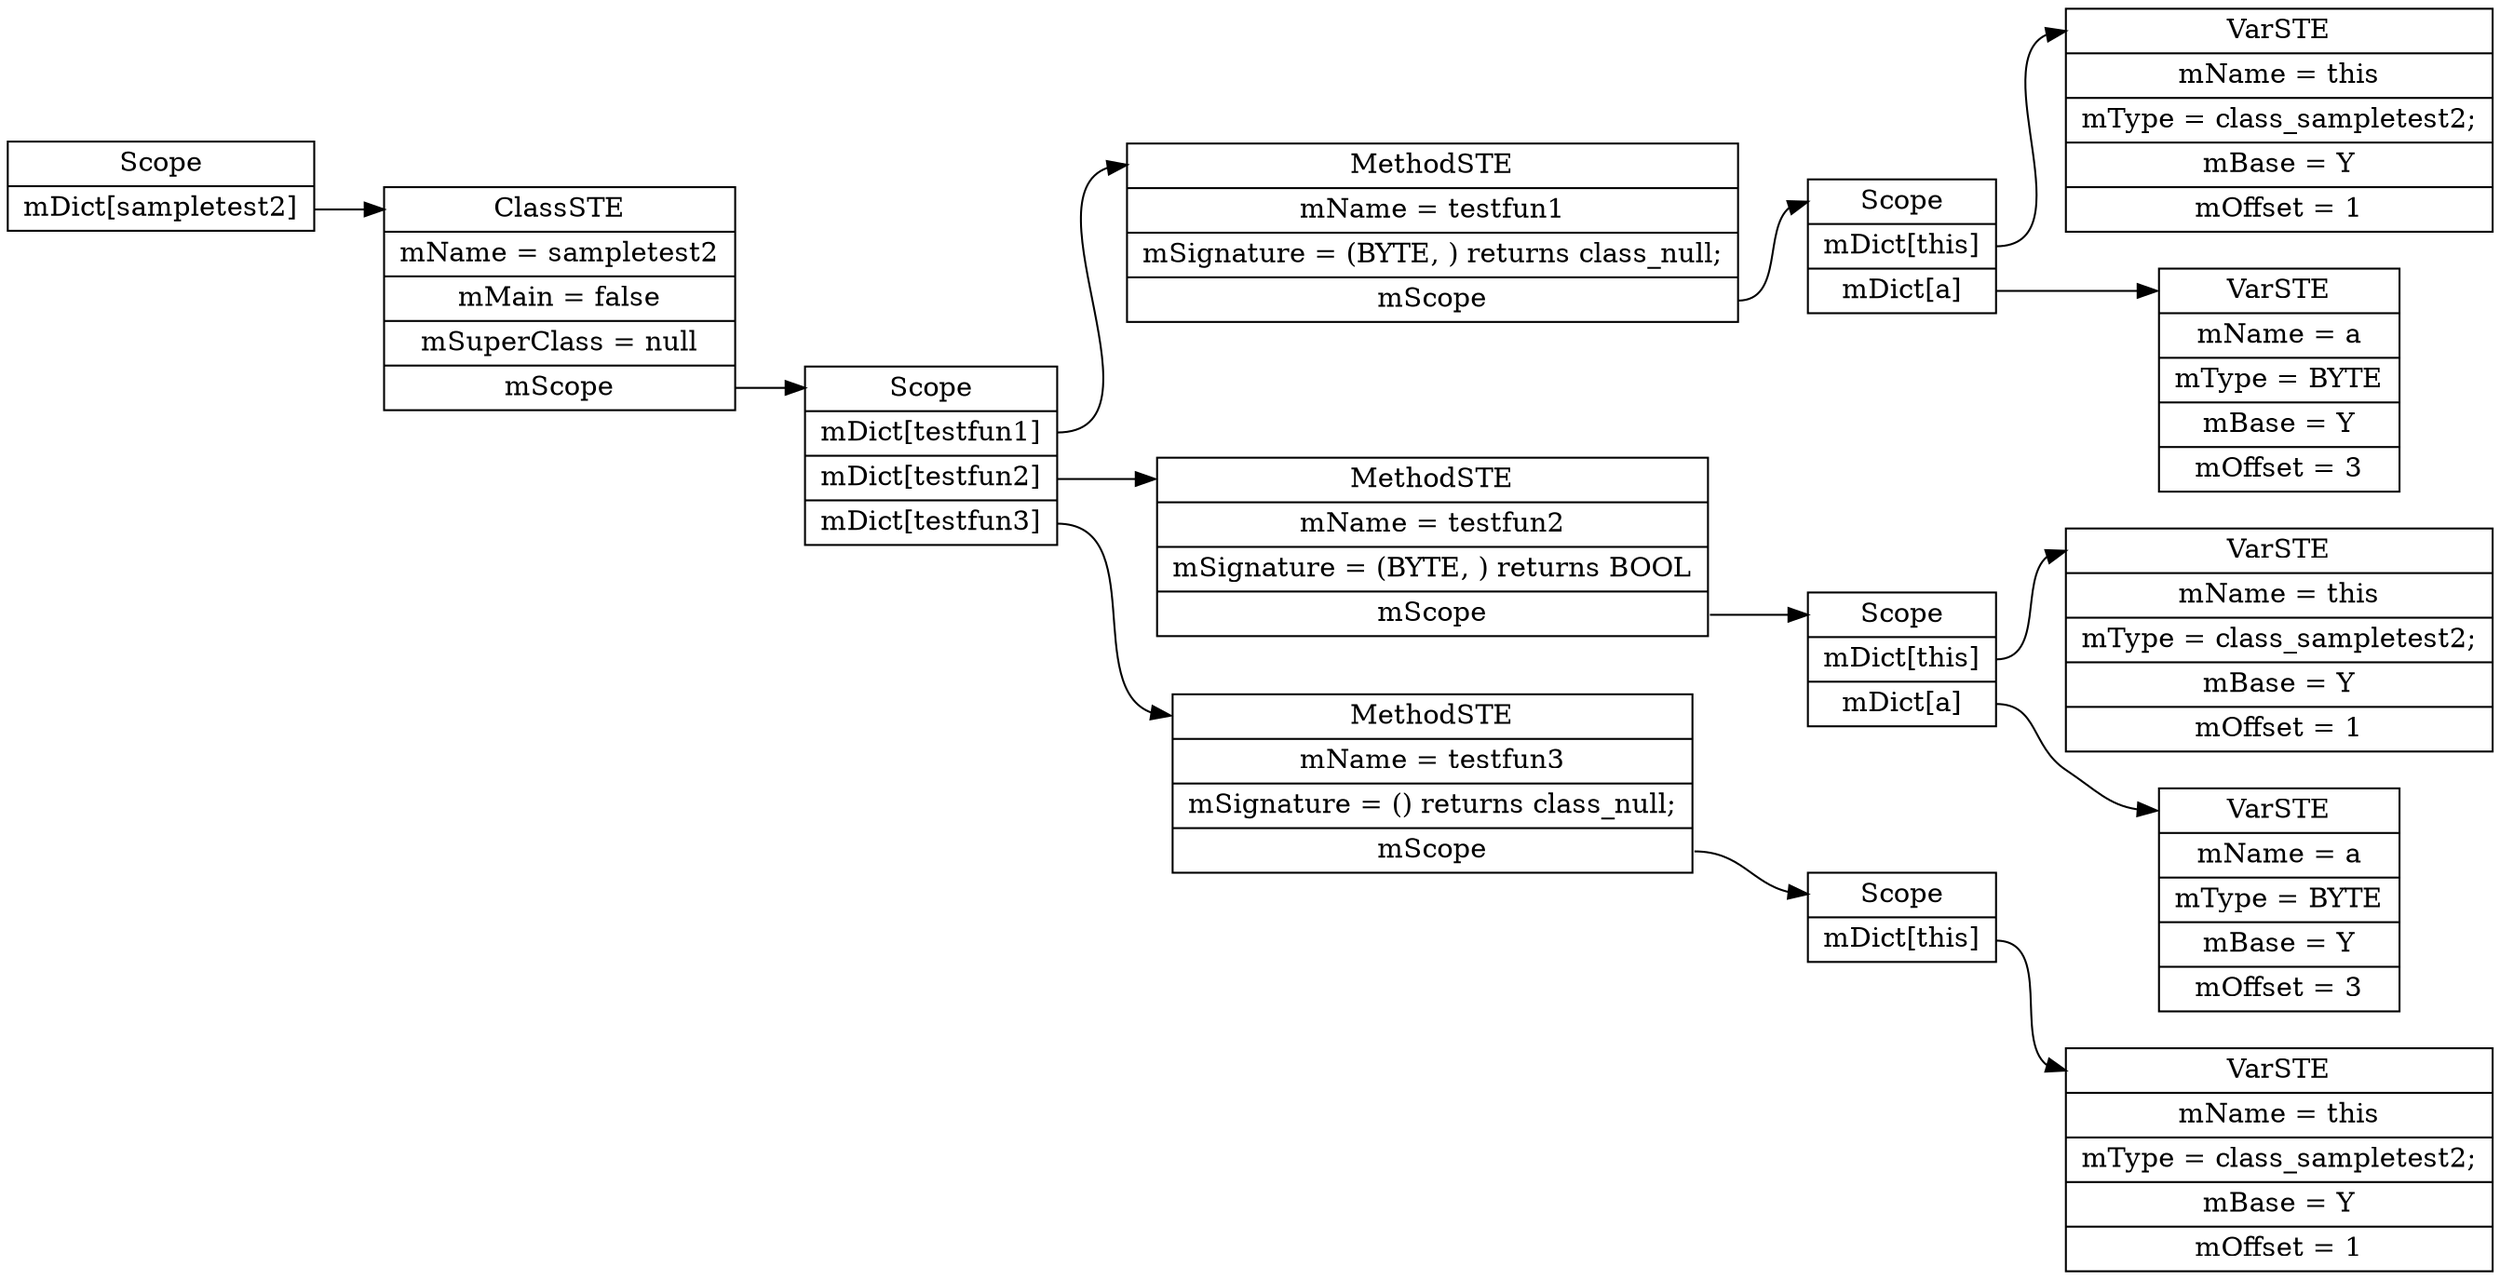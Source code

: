 digraph SymTable {
	graph [rankdir="LR"];
	node [shape=record];
	0 [label=" <f0> Scope | <f1> mDict\[sampletest2\] "];
	0:<f1> -> 1:<f0>;
	1 [label=" <f0> ClassSTE | <f1> mName = sampletest2| <f2> mMain = false| <f3> mSuperClass = null| <f4> mScope "];
	1:<f4> -> 2:<f0>;
	2 [label=" <f0> Scope | <f1> mDict\[testfun1\] | <f2> mDict\[testfun2\] | <f3> mDict\[testfun3\] "];
	2:<f1> -> 3:<f0>;
	3 [label=" <f0> MethodSTE | <f1> mName = testfun1| <f2> mSignature = (BYTE, ) returns class_null;| <f3> mScope "];
	3:<f3> -> 4:<f0>;
	4 [label=" <f0> Scope | <f1> mDict\[this\] | <f2> mDict\[a\] "];
	4:<f1> -> 5:<f0>;
	5 [label=" <f0> VarSTE | <f1> mName = this| <f2> mType = class_sampletest2;| <f3> mBase = Y| <f4> mOffset = 1"];
	4:<f2> -> 6:<f0>;
	6 [label=" <f0> VarSTE | <f1> mName = a| <f2> mType = BYTE| <f3> mBase = Y| <f4> mOffset = 3"];
	2:<f2> -> 7:<f0>;
	7 [label=" <f0> MethodSTE | <f1> mName = testfun2| <f2> mSignature = (BYTE, ) returns BOOL| <f3> mScope "];
	7:<f3> -> 8:<f0>;
	8 [label=" <f0> Scope | <f1> mDict\[this\] | <f2> mDict\[a\] "];
	8:<f1> -> 9:<f0>;
	9 [label=" <f0> VarSTE | <f1> mName = this| <f2> mType = class_sampletest2;| <f3> mBase = Y| <f4> mOffset = 1"];
	8:<f2> -> 10:<f0>;
	10 [label=" <f0> VarSTE | <f1> mName = a| <f2> mType = BYTE| <f3> mBase = Y| <f4> mOffset = 3"];
	2:<f3> -> 11:<f0>;
	11 [label=" <f0> MethodSTE | <f1> mName = testfun3| <f2> mSignature = () returns class_null;| <f3> mScope "];
	11:<f3> -> 12:<f0>;
	12 [label=" <f0> Scope | <f1> mDict\[this\] "];
	12:<f1> -> 13:<f0>;
	13 [label=" <f0> VarSTE | <f1> mName = this| <f2> mType = class_sampletest2;| <f3> mBase = Y| <f4> mOffset = 1"];
}
